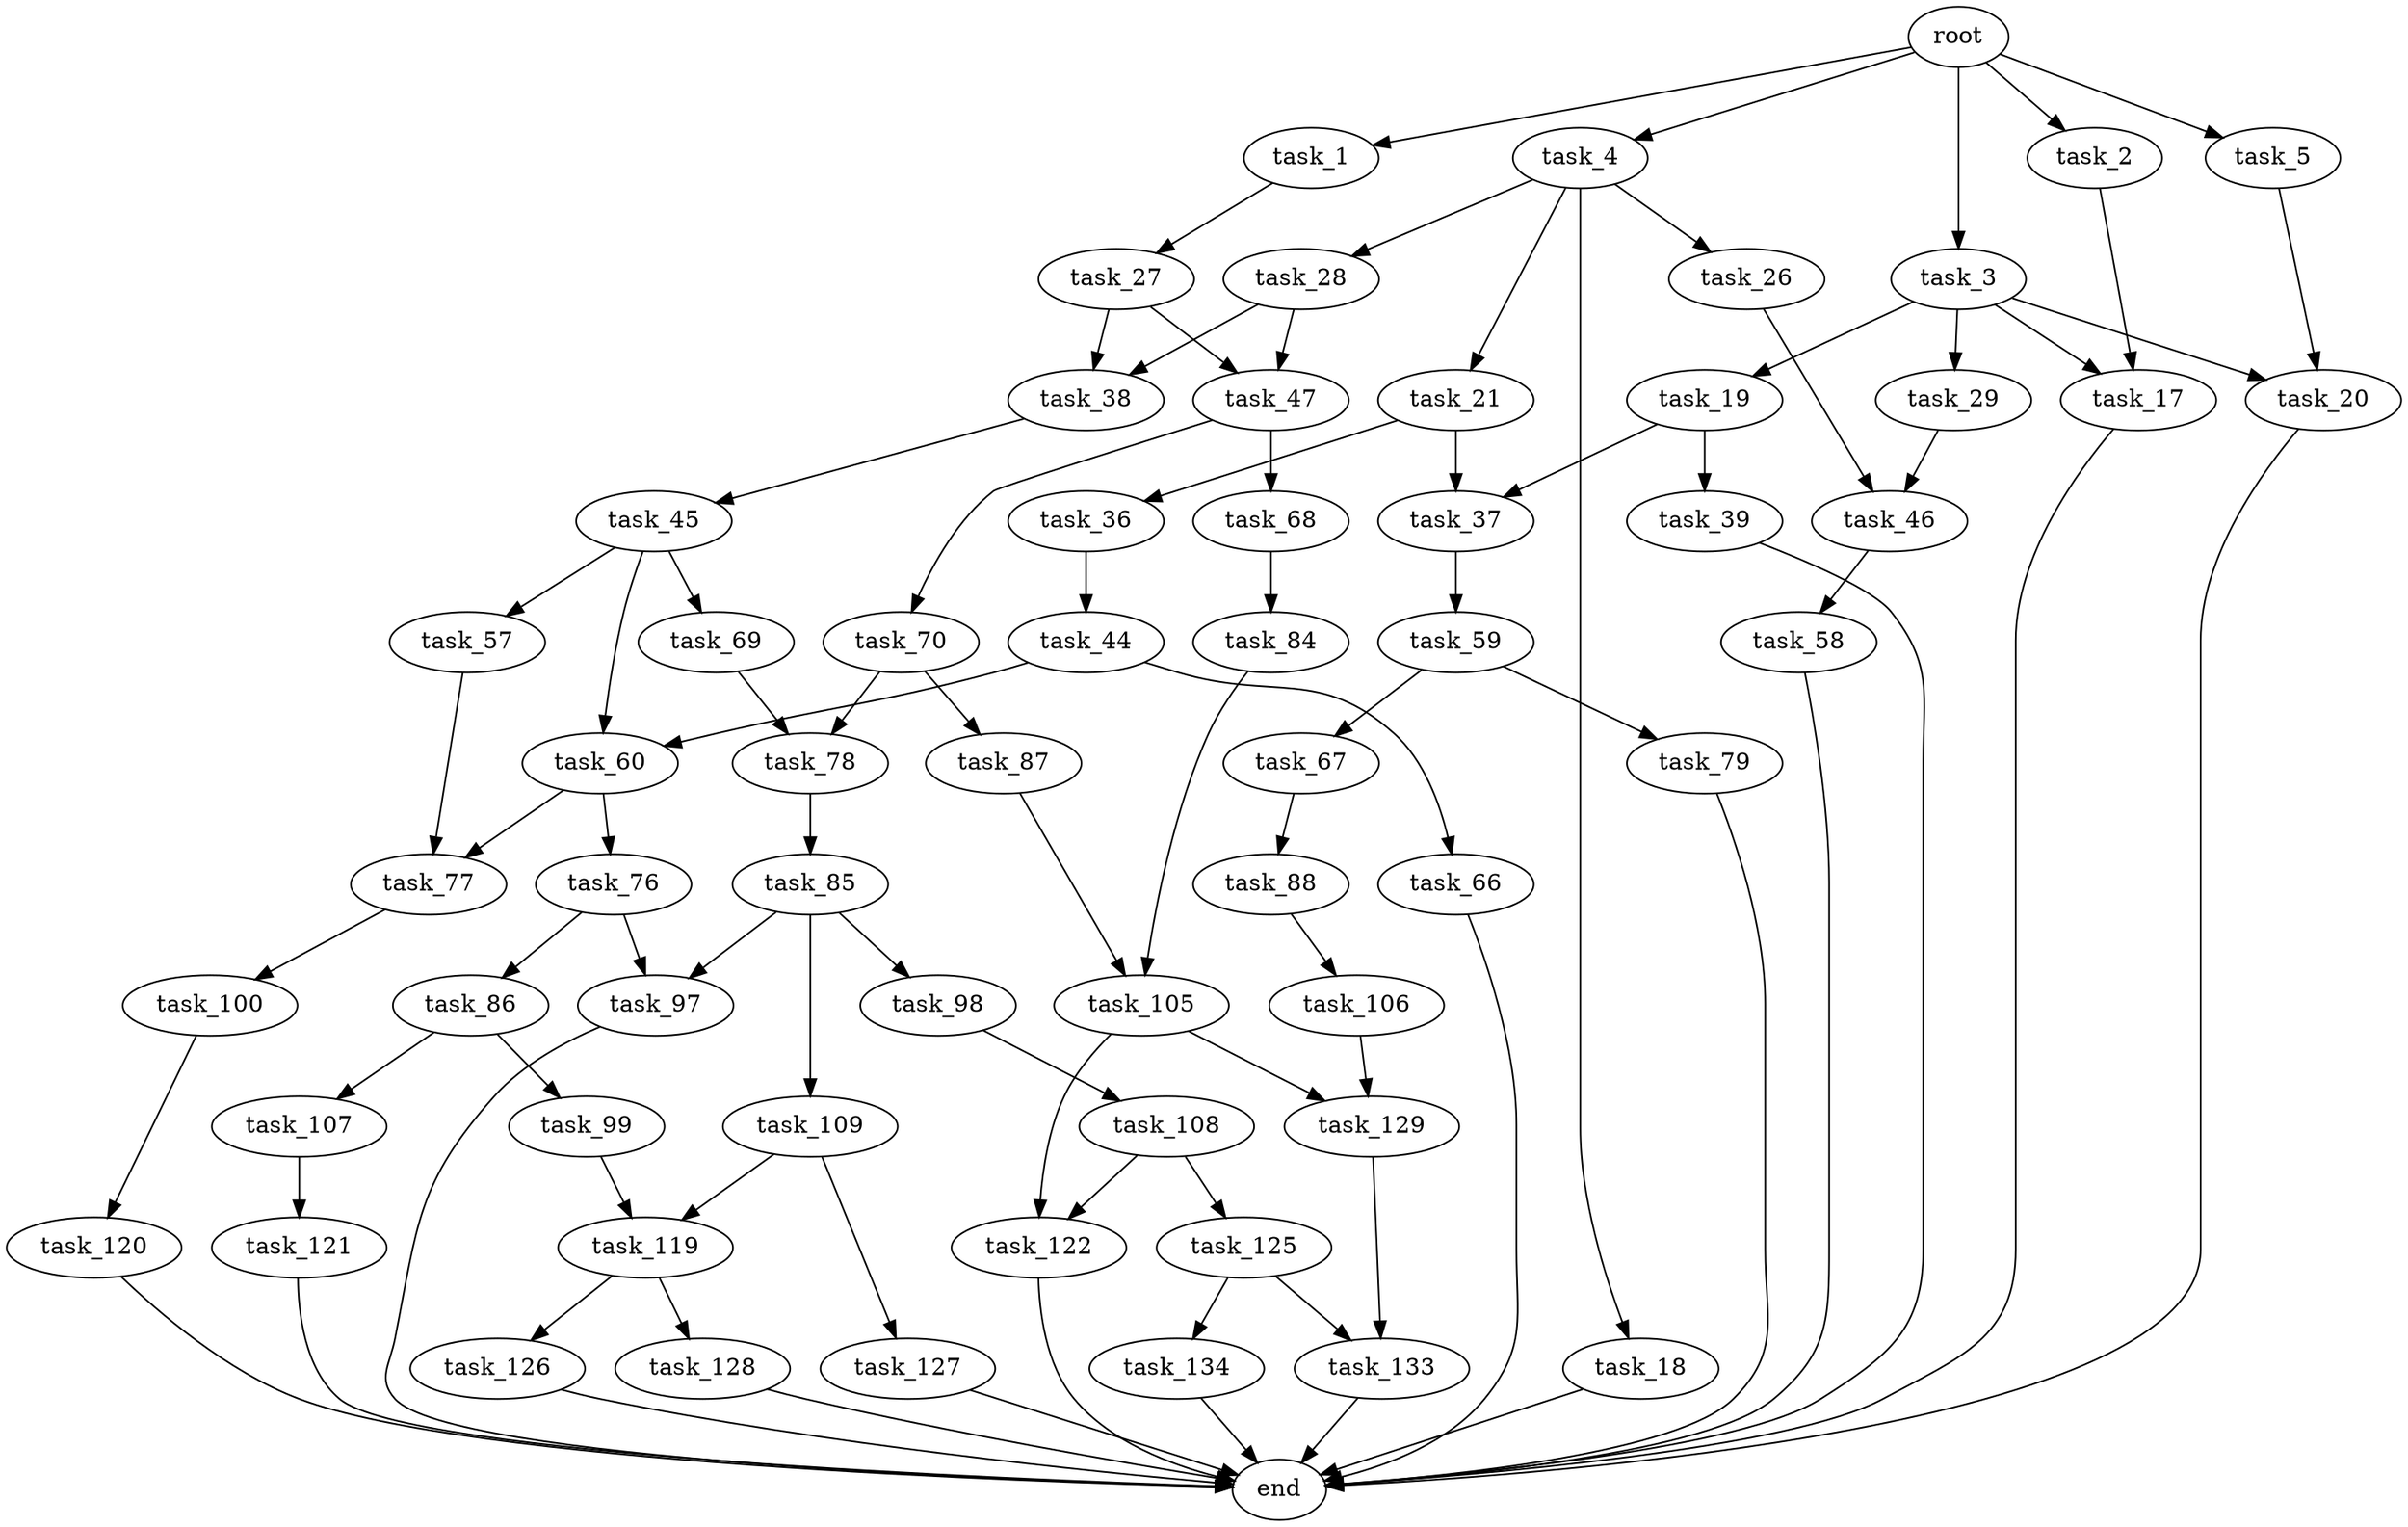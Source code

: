 digraph G {
  root [size="0.000000"];
  task_1 [size="549755813888.000000"];
  task_2 [size="3358558077.000000"];
  task_3 [size="68719476736.000000"];
  task_4 [size="25699073928.000000"];
  task_5 [size="32102434783.000000"];
  task_17 [size="785475133208.000000"];
  task_18 [size="368293445632.000000"];
  task_19 [size="8589934592.000000"];
  task_20 [size="8589934592.000000"];
  task_21 [size="231928233984.000000"];
  task_26 [size="28688820689.000000"];
  task_27 [size="782757789696.000000"];
  task_28 [size="692492040977.000000"];
  task_29 [size="23958158134.000000"];
  task_36 [size="4151650494.000000"];
  task_37 [size="13641797801.000000"];
  task_38 [size="12536715364.000000"];
  task_39 [size="3101440501.000000"];
  task_44 [size="881289037.000000"];
  task_45 [size="361436654867.000000"];
  task_46 [size="28991029248.000000"];
  task_47 [size="66362255979.000000"];
  task_57 [size="1073741824000.000000"];
  task_58 [size="1073741824000.000000"];
  task_59 [size="32894786917.000000"];
  task_60 [size="134217728000.000000"];
  task_66 [size="1955202705.000000"];
  task_67 [size="134217728000.000000"];
  task_68 [size="49709903625.000000"];
  task_69 [size="96309322654.000000"];
  task_70 [size="47867102594.000000"];
  task_76 [size="172910344796.000000"];
  task_77 [size="14402180199.000000"];
  task_78 [size="7730841182.000000"];
  task_79 [size="12544411519.000000"];
  task_84 [size="91417818394.000000"];
  task_85 [size="465192425038.000000"];
  task_86 [size="8589934592.000000"];
  task_87 [size="782757789696.000000"];
  task_88 [size="10189158990.000000"];
  task_97 [size="65037500736.000000"];
  task_98 [size="1073741824000.000000"];
  task_99 [size="549755813888.000000"];
  task_100 [size="13182777430.000000"];
  task_105 [size="33603553469.000000"];
  task_106 [size="22098864043.000000"];
  task_107 [size="68719476736.000000"];
  task_108 [size="289805487246.000000"];
  task_109 [size="170365574181.000000"];
  task_119 [size="1073741824000.000000"];
  task_120 [size="41848394137.000000"];
  task_121 [size="4314551643.000000"];
  task_122 [size="68719476736.000000"];
  task_125 [size="266272102934.000000"];
  task_126 [size="368293445632.000000"];
  task_127 [size="368293445632.000000"];
  task_128 [size="231928233984.000000"];
  task_129 [size="323941472019.000000"];
  task_133 [size="231928233984.000000"];
  task_134 [size="1073741824000.000000"];
  end [size="0.000000"];

  root -> task_1 [size="1.000000"];
  root -> task_2 [size="1.000000"];
  root -> task_3 [size="1.000000"];
  root -> task_4 [size="1.000000"];
  root -> task_5 [size="1.000000"];
  task_1 -> task_27 [size="536870912.000000"];
  task_2 -> task_17 [size="209715200.000000"];
  task_3 -> task_17 [size="134217728.000000"];
  task_3 -> task_19 [size="134217728.000000"];
  task_3 -> task_20 [size="134217728.000000"];
  task_3 -> task_29 [size="134217728.000000"];
  task_4 -> task_18 [size="75497472.000000"];
  task_4 -> task_21 [size="75497472.000000"];
  task_4 -> task_26 [size="75497472.000000"];
  task_4 -> task_28 [size="75497472.000000"];
  task_5 -> task_20 [size="536870912.000000"];
  task_17 -> end [size="1.000000"];
  task_18 -> end [size="1.000000"];
  task_19 -> task_37 [size="33554432.000000"];
  task_19 -> task_39 [size="33554432.000000"];
  task_20 -> end [size="1.000000"];
  task_21 -> task_36 [size="301989888.000000"];
  task_21 -> task_37 [size="301989888.000000"];
  task_26 -> task_46 [size="838860800.000000"];
  task_27 -> task_38 [size="679477248.000000"];
  task_27 -> task_47 [size="679477248.000000"];
  task_28 -> task_38 [size="536870912.000000"];
  task_28 -> task_47 [size="536870912.000000"];
  task_29 -> task_46 [size="679477248.000000"];
  task_36 -> task_44 [size="209715200.000000"];
  task_37 -> task_59 [size="301989888.000000"];
  task_38 -> task_45 [size="209715200.000000"];
  task_39 -> end [size="1.000000"];
  task_44 -> task_60 [size="33554432.000000"];
  task_44 -> task_66 [size="33554432.000000"];
  task_45 -> task_57 [size="301989888.000000"];
  task_45 -> task_60 [size="301989888.000000"];
  task_45 -> task_69 [size="301989888.000000"];
  task_46 -> task_58 [size="75497472.000000"];
  task_47 -> task_68 [size="134217728.000000"];
  task_47 -> task_70 [size="134217728.000000"];
  task_57 -> task_77 [size="838860800.000000"];
  task_58 -> end [size="1.000000"];
  task_59 -> task_67 [size="679477248.000000"];
  task_59 -> task_79 [size="679477248.000000"];
  task_60 -> task_76 [size="209715200.000000"];
  task_60 -> task_77 [size="209715200.000000"];
  task_66 -> end [size="1.000000"];
  task_67 -> task_88 [size="209715200.000000"];
  task_68 -> task_84 [size="838860800.000000"];
  task_69 -> task_78 [size="75497472.000000"];
  task_70 -> task_78 [size="75497472.000000"];
  task_70 -> task_87 [size="75497472.000000"];
  task_76 -> task_86 [size="411041792.000000"];
  task_76 -> task_97 [size="411041792.000000"];
  task_77 -> task_100 [size="301989888.000000"];
  task_78 -> task_85 [size="536870912.000000"];
  task_79 -> end [size="1.000000"];
  task_84 -> task_105 [size="75497472.000000"];
  task_85 -> task_97 [size="301989888.000000"];
  task_85 -> task_98 [size="301989888.000000"];
  task_85 -> task_109 [size="301989888.000000"];
  task_86 -> task_99 [size="33554432.000000"];
  task_86 -> task_107 [size="33554432.000000"];
  task_87 -> task_105 [size="679477248.000000"];
  task_88 -> task_106 [size="411041792.000000"];
  task_97 -> end [size="1.000000"];
  task_98 -> task_108 [size="838860800.000000"];
  task_99 -> task_119 [size="536870912.000000"];
  task_100 -> task_120 [size="209715200.000000"];
  task_105 -> task_122 [size="33554432.000000"];
  task_105 -> task_129 [size="33554432.000000"];
  task_106 -> task_129 [size="33554432.000000"];
  task_107 -> task_121 [size="134217728.000000"];
  task_108 -> task_122 [size="209715200.000000"];
  task_108 -> task_125 [size="209715200.000000"];
  task_109 -> task_119 [size="209715200.000000"];
  task_109 -> task_127 [size="209715200.000000"];
  task_119 -> task_126 [size="838860800.000000"];
  task_119 -> task_128 [size="838860800.000000"];
  task_120 -> end [size="1.000000"];
  task_121 -> end [size="1.000000"];
  task_122 -> end [size="1.000000"];
  task_125 -> task_133 [size="679477248.000000"];
  task_125 -> task_134 [size="679477248.000000"];
  task_126 -> end [size="1.000000"];
  task_127 -> end [size="1.000000"];
  task_128 -> end [size="1.000000"];
  task_129 -> task_133 [size="301989888.000000"];
  task_133 -> end [size="1.000000"];
  task_134 -> end [size="1.000000"];
}
